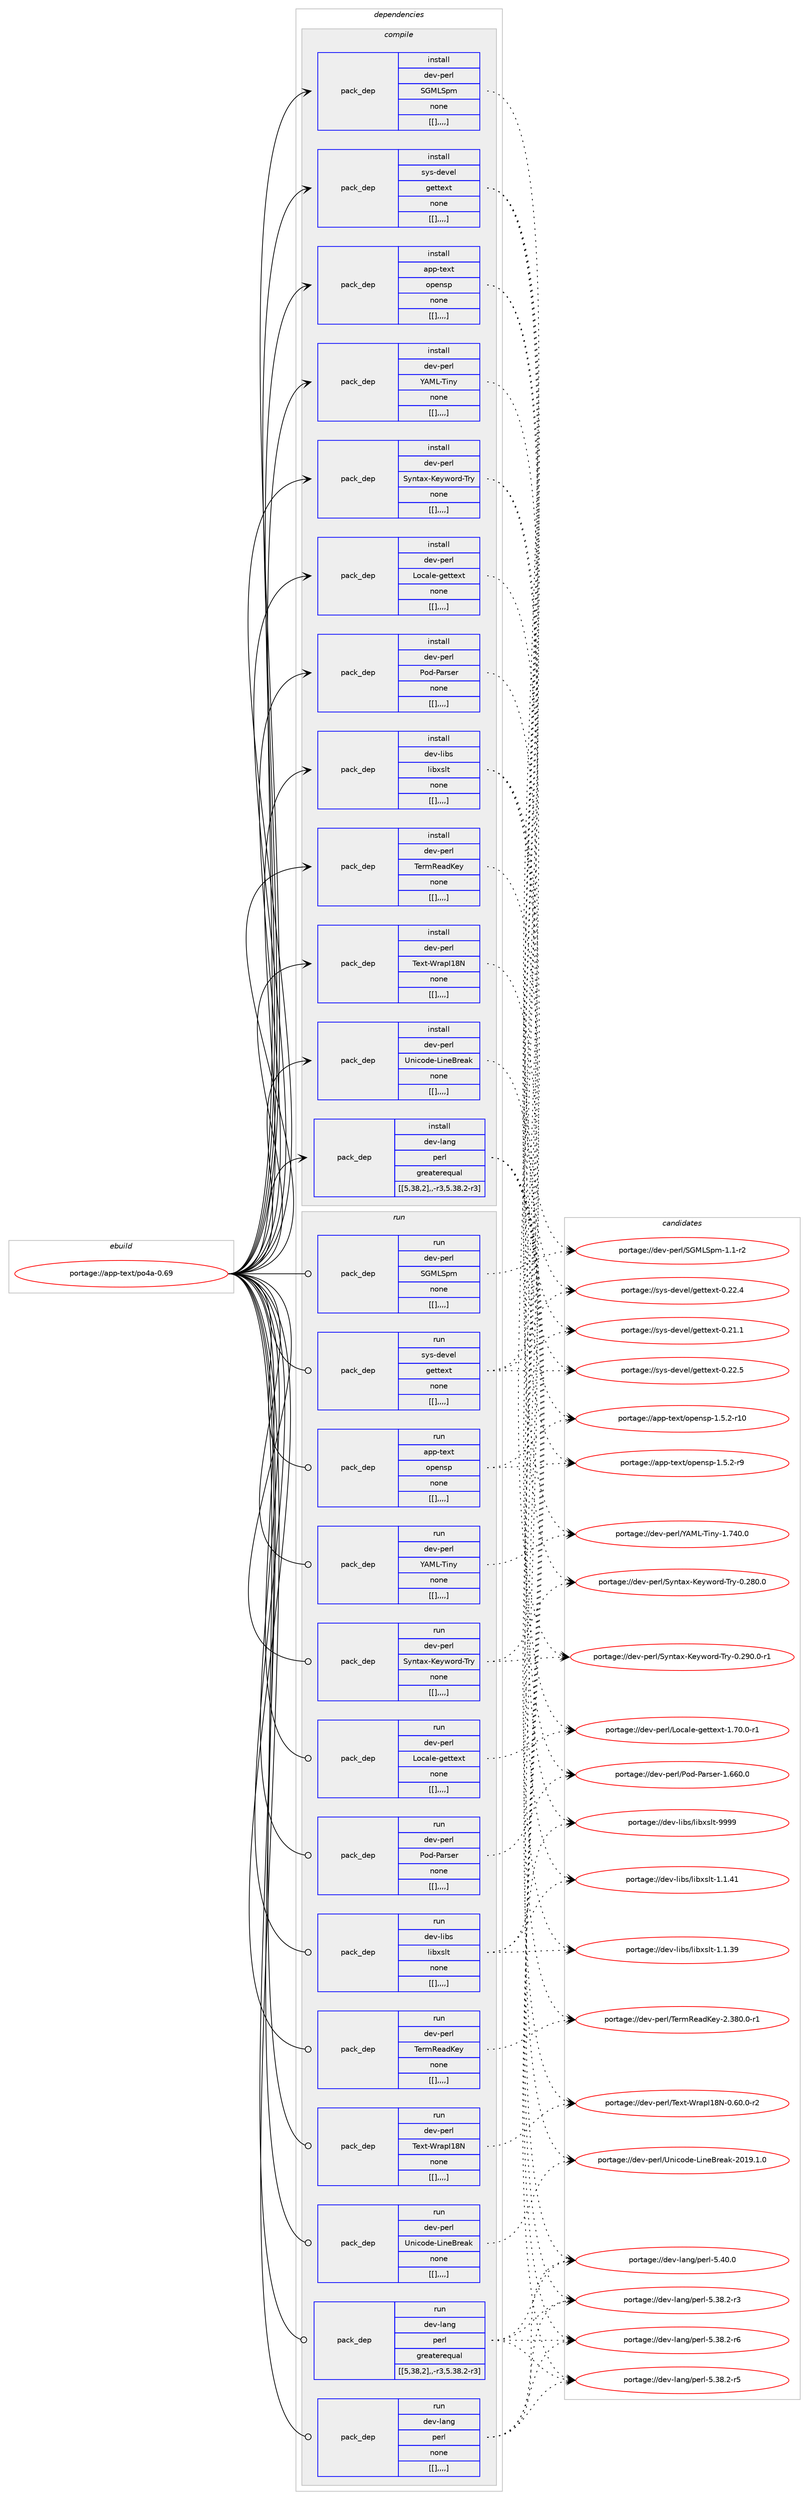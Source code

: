 digraph prolog {

# *************
# Graph options
# *************

newrank=true;
concentrate=true;
compound=true;
graph [rankdir=LR,fontname=Helvetica,fontsize=10,ranksep=1.5];#, ranksep=2.5, nodesep=0.2];
edge  [arrowhead=vee];
node  [fontname=Helvetica,fontsize=10];

# **********
# The ebuild
# **********

subgraph cluster_leftcol {
color=gray;
label=<<i>ebuild</i>>;
id [label="portage://app-text/po4a-0.69", color=red, width=4, href="../app-text/po4a-0.69.svg"];
}

# ****************
# The dependencies
# ****************

subgraph cluster_midcol {
color=gray;
label=<<i>dependencies</i>>;
subgraph cluster_compile {
fillcolor="#eeeeee";
style=filled;
label=<<i>compile</i>>;
subgraph pack41655 {
dependency57718 [label=<<TABLE BORDER="0" CELLBORDER="1" CELLSPACING="0" CELLPADDING="4" WIDTH="220"><TR><TD ROWSPAN="6" CELLPADDING="30">pack_dep</TD></TR><TR><TD WIDTH="110">install</TD></TR><TR><TD>app-text</TD></TR><TR><TD>opensp</TD></TR><TR><TD>none</TD></TR><TR><TD>[[],,,,]</TD></TR></TABLE>>, shape=none, color=blue];
}
id:e -> dependency57718:w [weight=20,style="solid",arrowhead="vee"];
subgraph pack41656 {
dependency57719 [label=<<TABLE BORDER="0" CELLBORDER="1" CELLSPACING="0" CELLPADDING="4" WIDTH="220"><TR><TD ROWSPAN="6" CELLPADDING="30">pack_dep</TD></TR><TR><TD WIDTH="110">install</TD></TR><TR><TD>dev-lang</TD></TR><TR><TD>perl</TD></TR><TR><TD>greaterequal</TD></TR><TR><TD>[[5,38,2],,-r3,5.38.2-r3]</TD></TR></TABLE>>, shape=none, color=blue];
}
id:e -> dependency57719:w [weight=20,style="solid",arrowhead="vee"];
subgraph pack41657 {
dependency57720 [label=<<TABLE BORDER="0" CELLBORDER="1" CELLSPACING="0" CELLPADDING="4" WIDTH="220"><TR><TD ROWSPAN="6" CELLPADDING="30">pack_dep</TD></TR><TR><TD WIDTH="110">install</TD></TR><TR><TD>dev-libs</TD></TR><TR><TD>libxslt</TD></TR><TR><TD>none</TD></TR><TR><TD>[[],,,,]</TD></TR></TABLE>>, shape=none, color=blue];
}
id:e -> dependency57720:w [weight=20,style="solid",arrowhead="vee"];
subgraph pack41658 {
dependency57721 [label=<<TABLE BORDER="0" CELLBORDER="1" CELLSPACING="0" CELLPADDING="4" WIDTH="220"><TR><TD ROWSPAN="6" CELLPADDING="30">pack_dep</TD></TR><TR><TD WIDTH="110">install</TD></TR><TR><TD>dev-perl</TD></TR><TR><TD>Locale-gettext</TD></TR><TR><TD>none</TD></TR><TR><TD>[[],,,,]</TD></TR></TABLE>>, shape=none, color=blue];
}
id:e -> dependency57721:w [weight=20,style="solid",arrowhead="vee"];
subgraph pack41659 {
dependency57722 [label=<<TABLE BORDER="0" CELLBORDER="1" CELLSPACING="0" CELLPADDING="4" WIDTH="220"><TR><TD ROWSPAN="6" CELLPADDING="30">pack_dep</TD></TR><TR><TD WIDTH="110">install</TD></TR><TR><TD>dev-perl</TD></TR><TR><TD>Pod-Parser</TD></TR><TR><TD>none</TD></TR><TR><TD>[[],,,,]</TD></TR></TABLE>>, shape=none, color=blue];
}
id:e -> dependency57722:w [weight=20,style="solid",arrowhead="vee"];
subgraph pack41660 {
dependency57723 [label=<<TABLE BORDER="0" CELLBORDER="1" CELLSPACING="0" CELLPADDING="4" WIDTH="220"><TR><TD ROWSPAN="6" CELLPADDING="30">pack_dep</TD></TR><TR><TD WIDTH="110">install</TD></TR><TR><TD>dev-perl</TD></TR><TR><TD>SGMLSpm</TD></TR><TR><TD>none</TD></TR><TR><TD>[[],,,,]</TD></TR></TABLE>>, shape=none, color=blue];
}
id:e -> dependency57723:w [weight=20,style="solid",arrowhead="vee"];
subgraph pack41661 {
dependency57724 [label=<<TABLE BORDER="0" CELLBORDER="1" CELLSPACING="0" CELLPADDING="4" WIDTH="220"><TR><TD ROWSPAN="6" CELLPADDING="30">pack_dep</TD></TR><TR><TD WIDTH="110">install</TD></TR><TR><TD>dev-perl</TD></TR><TR><TD>Syntax-Keyword-Try</TD></TR><TR><TD>none</TD></TR><TR><TD>[[],,,,]</TD></TR></TABLE>>, shape=none, color=blue];
}
id:e -> dependency57724:w [weight=20,style="solid",arrowhead="vee"];
subgraph pack41662 {
dependency57725 [label=<<TABLE BORDER="0" CELLBORDER="1" CELLSPACING="0" CELLPADDING="4" WIDTH="220"><TR><TD ROWSPAN="6" CELLPADDING="30">pack_dep</TD></TR><TR><TD WIDTH="110">install</TD></TR><TR><TD>dev-perl</TD></TR><TR><TD>TermReadKey</TD></TR><TR><TD>none</TD></TR><TR><TD>[[],,,,]</TD></TR></TABLE>>, shape=none, color=blue];
}
id:e -> dependency57725:w [weight=20,style="solid",arrowhead="vee"];
subgraph pack41663 {
dependency57726 [label=<<TABLE BORDER="0" CELLBORDER="1" CELLSPACING="0" CELLPADDING="4" WIDTH="220"><TR><TD ROWSPAN="6" CELLPADDING="30">pack_dep</TD></TR><TR><TD WIDTH="110">install</TD></TR><TR><TD>dev-perl</TD></TR><TR><TD>Text-WrapI18N</TD></TR><TR><TD>none</TD></TR><TR><TD>[[],,,,]</TD></TR></TABLE>>, shape=none, color=blue];
}
id:e -> dependency57726:w [weight=20,style="solid",arrowhead="vee"];
subgraph pack41664 {
dependency57727 [label=<<TABLE BORDER="0" CELLBORDER="1" CELLSPACING="0" CELLPADDING="4" WIDTH="220"><TR><TD ROWSPAN="6" CELLPADDING="30">pack_dep</TD></TR><TR><TD WIDTH="110">install</TD></TR><TR><TD>dev-perl</TD></TR><TR><TD>Unicode-LineBreak</TD></TR><TR><TD>none</TD></TR><TR><TD>[[],,,,]</TD></TR></TABLE>>, shape=none, color=blue];
}
id:e -> dependency57727:w [weight=20,style="solid",arrowhead="vee"];
subgraph pack41665 {
dependency57728 [label=<<TABLE BORDER="0" CELLBORDER="1" CELLSPACING="0" CELLPADDING="4" WIDTH="220"><TR><TD ROWSPAN="6" CELLPADDING="30">pack_dep</TD></TR><TR><TD WIDTH="110">install</TD></TR><TR><TD>dev-perl</TD></TR><TR><TD>YAML-Tiny</TD></TR><TR><TD>none</TD></TR><TR><TD>[[],,,,]</TD></TR></TABLE>>, shape=none, color=blue];
}
id:e -> dependency57728:w [weight=20,style="solid",arrowhead="vee"];
subgraph pack41666 {
dependency57729 [label=<<TABLE BORDER="0" CELLBORDER="1" CELLSPACING="0" CELLPADDING="4" WIDTH="220"><TR><TD ROWSPAN="6" CELLPADDING="30">pack_dep</TD></TR><TR><TD WIDTH="110">install</TD></TR><TR><TD>sys-devel</TD></TR><TR><TD>gettext</TD></TR><TR><TD>none</TD></TR><TR><TD>[[],,,,]</TD></TR></TABLE>>, shape=none, color=blue];
}
id:e -> dependency57729:w [weight=20,style="solid",arrowhead="vee"];
}
subgraph cluster_compileandrun {
fillcolor="#eeeeee";
style=filled;
label=<<i>compile and run</i>>;
}
subgraph cluster_run {
fillcolor="#eeeeee";
style=filled;
label=<<i>run</i>>;
subgraph pack41667 {
dependency57730 [label=<<TABLE BORDER="0" CELLBORDER="1" CELLSPACING="0" CELLPADDING="4" WIDTH="220"><TR><TD ROWSPAN="6" CELLPADDING="30">pack_dep</TD></TR><TR><TD WIDTH="110">run</TD></TR><TR><TD>app-text</TD></TR><TR><TD>opensp</TD></TR><TR><TD>none</TD></TR><TR><TD>[[],,,,]</TD></TR></TABLE>>, shape=none, color=blue];
}
id:e -> dependency57730:w [weight=20,style="solid",arrowhead="odot"];
subgraph pack41668 {
dependency57731 [label=<<TABLE BORDER="0" CELLBORDER="1" CELLSPACING="0" CELLPADDING="4" WIDTH="220"><TR><TD ROWSPAN="6" CELLPADDING="30">pack_dep</TD></TR><TR><TD WIDTH="110">run</TD></TR><TR><TD>dev-lang</TD></TR><TR><TD>perl</TD></TR><TR><TD>greaterequal</TD></TR><TR><TD>[[5,38,2],,-r3,5.38.2-r3]</TD></TR></TABLE>>, shape=none, color=blue];
}
id:e -> dependency57731:w [weight=20,style="solid",arrowhead="odot"];
subgraph pack41669 {
dependency57732 [label=<<TABLE BORDER="0" CELLBORDER="1" CELLSPACING="0" CELLPADDING="4" WIDTH="220"><TR><TD ROWSPAN="6" CELLPADDING="30">pack_dep</TD></TR><TR><TD WIDTH="110">run</TD></TR><TR><TD>dev-lang</TD></TR><TR><TD>perl</TD></TR><TR><TD>none</TD></TR><TR><TD>[[],,,,]</TD></TR></TABLE>>, shape=none, color=blue];
}
id:e -> dependency57732:w [weight=20,style="solid",arrowhead="odot"];
subgraph pack41670 {
dependency57733 [label=<<TABLE BORDER="0" CELLBORDER="1" CELLSPACING="0" CELLPADDING="4" WIDTH="220"><TR><TD ROWSPAN="6" CELLPADDING="30">pack_dep</TD></TR><TR><TD WIDTH="110">run</TD></TR><TR><TD>dev-libs</TD></TR><TR><TD>libxslt</TD></TR><TR><TD>none</TD></TR><TR><TD>[[],,,,]</TD></TR></TABLE>>, shape=none, color=blue];
}
id:e -> dependency57733:w [weight=20,style="solid",arrowhead="odot"];
subgraph pack41671 {
dependency57734 [label=<<TABLE BORDER="0" CELLBORDER="1" CELLSPACING="0" CELLPADDING="4" WIDTH="220"><TR><TD ROWSPAN="6" CELLPADDING="30">pack_dep</TD></TR><TR><TD WIDTH="110">run</TD></TR><TR><TD>dev-perl</TD></TR><TR><TD>Locale-gettext</TD></TR><TR><TD>none</TD></TR><TR><TD>[[],,,,]</TD></TR></TABLE>>, shape=none, color=blue];
}
id:e -> dependency57734:w [weight=20,style="solid",arrowhead="odot"];
subgraph pack41672 {
dependency57735 [label=<<TABLE BORDER="0" CELLBORDER="1" CELLSPACING="0" CELLPADDING="4" WIDTH="220"><TR><TD ROWSPAN="6" CELLPADDING="30">pack_dep</TD></TR><TR><TD WIDTH="110">run</TD></TR><TR><TD>dev-perl</TD></TR><TR><TD>Pod-Parser</TD></TR><TR><TD>none</TD></TR><TR><TD>[[],,,,]</TD></TR></TABLE>>, shape=none, color=blue];
}
id:e -> dependency57735:w [weight=20,style="solid",arrowhead="odot"];
subgraph pack41673 {
dependency57736 [label=<<TABLE BORDER="0" CELLBORDER="1" CELLSPACING="0" CELLPADDING="4" WIDTH="220"><TR><TD ROWSPAN="6" CELLPADDING="30">pack_dep</TD></TR><TR><TD WIDTH="110">run</TD></TR><TR><TD>dev-perl</TD></TR><TR><TD>SGMLSpm</TD></TR><TR><TD>none</TD></TR><TR><TD>[[],,,,]</TD></TR></TABLE>>, shape=none, color=blue];
}
id:e -> dependency57736:w [weight=20,style="solid",arrowhead="odot"];
subgraph pack41674 {
dependency57737 [label=<<TABLE BORDER="0" CELLBORDER="1" CELLSPACING="0" CELLPADDING="4" WIDTH="220"><TR><TD ROWSPAN="6" CELLPADDING="30">pack_dep</TD></TR><TR><TD WIDTH="110">run</TD></TR><TR><TD>dev-perl</TD></TR><TR><TD>Syntax-Keyword-Try</TD></TR><TR><TD>none</TD></TR><TR><TD>[[],,,,]</TD></TR></TABLE>>, shape=none, color=blue];
}
id:e -> dependency57737:w [weight=20,style="solid",arrowhead="odot"];
subgraph pack41675 {
dependency57738 [label=<<TABLE BORDER="0" CELLBORDER="1" CELLSPACING="0" CELLPADDING="4" WIDTH="220"><TR><TD ROWSPAN="6" CELLPADDING="30">pack_dep</TD></TR><TR><TD WIDTH="110">run</TD></TR><TR><TD>dev-perl</TD></TR><TR><TD>TermReadKey</TD></TR><TR><TD>none</TD></TR><TR><TD>[[],,,,]</TD></TR></TABLE>>, shape=none, color=blue];
}
id:e -> dependency57738:w [weight=20,style="solid",arrowhead="odot"];
subgraph pack41676 {
dependency57739 [label=<<TABLE BORDER="0" CELLBORDER="1" CELLSPACING="0" CELLPADDING="4" WIDTH="220"><TR><TD ROWSPAN="6" CELLPADDING="30">pack_dep</TD></TR><TR><TD WIDTH="110">run</TD></TR><TR><TD>dev-perl</TD></TR><TR><TD>Text-WrapI18N</TD></TR><TR><TD>none</TD></TR><TR><TD>[[],,,,]</TD></TR></TABLE>>, shape=none, color=blue];
}
id:e -> dependency57739:w [weight=20,style="solid",arrowhead="odot"];
subgraph pack41677 {
dependency57740 [label=<<TABLE BORDER="0" CELLBORDER="1" CELLSPACING="0" CELLPADDING="4" WIDTH="220"><TR><TD ROWSPAN="6" CELLPADDING="30">pack_dep</TD></TR><TR><TD WIDTH="110">run</TD></TR><TR><TD>dev-perl</TD></TR><TR><TD>Unicode-LineBreak</TD></TR><TR><TD>none</TD></TR><TR><TD>[[],,,,]</TD></TR></TABLE>>, shape=none, color=blue];
}
id:e -> dependency57740:w [weight=20,style="solid",arrowhead="odot"];
subgraph pack41678 {
dependency57741 [label=<<TABLE BORDER="0" CELLBORDER="1" CELLSPACING="0" CELLPADDING="4" WIDTH="220"><TR><TD ROWSPAN="6" CELLPADDING="30">pack_dep</TD></TR><TR><TD WIDTH="110">run</TD></TR><TR><TD>dev-perl</TD></TR><TR><TD>YAML-Tiny</TD></TR><TR><TD>none</TD></TR><TR><TD>[[],,,,]</TD></TR></TABLE>>, shape=none, color=blue];
}
id:e -> dependency57741:w [weight=20,style="solid",arrowhead="odot"];
subgraph pack41679 {
dependency57742 [label=<<TABLE BORDER="0" CELLBORDER="1" CELLSPACING="0" CELLPADDING="4" WIDTH="220"><TR><TD ROWSPAN="6" CELLPADDING="30">pack_dep</TD></TR><TR><TD WIDTH="110">run</TD></TR><TR><TD>sys-devel</TD></TR><TR><TD>gettext</TD></TR><TR><TD>none</TD></TR><TR><TD>[[],,,,]</TD></TR></TABLE>>, shape=none, color=blue];
}
id:e -> dependency57742:w [weight=20,style="solid",arrowhead="odot"];
}
}

# **************
# The candidates
# **************

subgraph cluster_choices {
rank=same;
color=gray;
label=<<i>candidates</i>>;

subgraph choice41655 {
color=black;
nodesep=1;
choice9711211245116101120116471111121011101151124549465346504511457 [label="portage://app-text/opensp-1.5.2-r9", color=red, width=4,href="../app-text/opensp-1.5.2-r9.svg"];
choice971121124511610112011647111112101110115112454946534650451144948 [label="portage://app-text/opensp-1.5.2-r10", color=red, width=4,href="../app-text/opensp-1.5.2-r10.svg"];
dependency57718:e -> choice9711211245116101120116471111121011101151124549465346504511457:w [style=dotted,weight="100"];
dependency57718:e -> choice971121124511610112011647111112101110115112454946534650451144948:w [style=dotted,weight="100"];
}
subgraph choice41656 {
color=black;
nodesep=1;
choice10010111845108971101034711210111410845534652484648 [label="portage://dev-lang/perl-5.40.0", color=red, width=4,href="../dev-lang/perl-5.40.0.svg"];
choice100101118451089711010347112101114108455346515646504511454 [label="portage://dev-lang/perl-5.38.2-r6", color=red, width=4,href="../dev-lang/perl-5.38.2-r6.svg"];
choice100101118451089711010347112101114108455346515646504511453 [label="portage://dev-lang/perl-5.38.2-r5", color=red, width=4,href="../dev-lang/perl-5.38.2-r5.svg"];
choice100101118451089711010347112101114108455346515646504511451 [label="portage://dev-lang/perl-5.38.2-r3", color=red, width=4,href="../dev-lang/perl-5.38.2-r3.svg"];
dependency57719:e -> choice10010111845108971101034711210111410845534652484648:w [style=dotted,weight="100"];
dependency57719:e -> choice100101118451089711010347112101114108455346515646504511454:w [style=dotted,weight="100"];
dependency57719:e -> choice100101118451089711010347112101114108455346515646504511453:w [style=dotted,weight="100"];
dependency57719:e -> choice100101118451089711010347112101114108455346515646504511451:w [style=dotted,weight="100"];
}
subgraph choice41657 {
color=black;
nodesep=1;
choice100101118451081059811547108105981201151081164557575757 [label="portage://dev-libs/libxslt-9999", color=red, width=4,href="../dev-libs/libxslt-9999.svg"];
choice1001011184510810598115471081059812011510811645494649465249 [label="portage://dev-libs/libxslt-1.1.41", color=red, width=4,href="../dev-libs/libxslt-1.1.41.svg"];
choice1001011184510810598115471081059812011510811645494649465157 [label="portage://dev-libs/libxslt-1.1.39", color=red, width=4,href="../dev-libs/libxslt-1.1.39.svg"];
dependency57720:e -> choice100101118451081059811547108105981201151081164557575757:w [style=dotted,weight="100"];
dependency57720:e -> choice1001011184510810598115471081059812011510811645494649465249:w [style=dotted,weight="100"];
dependency57720:e -> choice1001011184510810598115471081059812011510811645494649465157:w [style=dotted,weight="100"];
}
subgraph choice41658 {
color=black;
nodesep=1;
choice100101118451121011141084776111999710810145103101116116101120116454946554846484511449 [label="portage://dev-perl/Locale-gettext-1.70.0-r1", color=red, width=4,href="../dev-perl/Locale-gettext-1.70.0-r1.svg"];
dependency57721:e -> choice100101118451121011141084776111999710810145103101116116101120116454946554846484511449:w [style=dotted,weight="100"];
}
subgraph choice41659 {
color=black;
nodesep=1;
choice1001011184511210111410847801111004580971141151011144549465454484648 [label="portage://dev-perl/Pod-Parser-1.660.0", color=red, width=4,href="../dev-perl/Pod-Parser-1.660.0.svg"];
dependency57722:e -> choice1001011184511210111410847801111004580971141151011144549465454484648:w [style=dotted,weight="100"];
}
subgraph choice41660 {
color=black;
nodesep=1;
choice10010111845112101114108478371777683112109454946494511450 [label="portage://dev-perl/SGMLSpm-1.1-r2", color=red, width=4,href="../dev-perl/SGMLSpm-1.1-r2.svg"];
dependency57723:e -> choice10010111845112101114108478371777683112109454946494511450:w [style=dotted,weight="100"];
}
subgraph choice41661 {
color=black;
nodesep=1;
choice100101118451121011141084783121110116971204575101121119111114100458411412145484650574846484511449 [label="portage://dev-perl/Syntax-Keyword-Try-0.290.0-r1", color=red, width=4,href="../dev-perl/Syntax-Keyword-Try-0.290.0-r1.svg"];
choice10010111845112101114108478312111011697120457510112111911111410045841141214548465056484648 [label="portage://dev-perl/Syntax-Keyword-Try-0.280.0", color=red, width=4,href="../dev-perl/Syntax-Keyword-Try-0.280.0.svg"];
dependency57724:e -> choice100101118451121011141084783121110116971204575101121119111114100458411412145484650574846484511449:w [style=dotted,weight="100"];
dependency57724:e -> choice10010111845112101114108478312111011697120457510112111911111410045841141214548465056484648:w [style=dotted,weight="100"];
}
subgraph choice41662 {
color=black;
nodesep=1;
choice10010111845112101114108478410111410982101971007510112145504651564846484511449 [label="portage://dev-perl/TermReadKey-2.380.0-r1", color=red, width=4,href="../dev-perl/TermReadKey-2.380.0-r1.svg"];
dependency57725:e -> choice10010111845112101114108478410111410982101971007510112145504651564846484511449:w [style=dotted,weight="100"];
}
subgraph choice41663 {
color=black;
nodesep=1;
choice10010111845112101114108478410112011645871149711273495678454846544846484511450 [label="portage://dev-perl/Text-WrapI18N-0.60.0-r2", color=red, width=4,href="../dev-perl/Text-WrapI18N-0.60.0-r2.svg"];
dependency57726:e -> choice10010111845112101114108478410112011645871149711273495678454846544846484511450:w [style=dotted,weight="100"];
}
subgraph choice41664 {
color=black;
nodesep=1;
choice1001011184511210111410847851101059911110010145761051101016611410197107455048495746494648 [label="portage://dev-perl/Unicode-LineBreak-2019.1.0", color=red, width=4,href="../dev-perl/Unicode-LineBreak-2019.1.0.svg"];
dependency57727:e -> choice1001011184511210111410847851101059911110010145761051101016611410197107455048495746494648:w [style=dotted,weight="100"];
}
subgraph choice41665 {
color=black;
nodesep=1;
choice10010111845112101114108478965777645841051101214549465552484648 [label="portage://dev-perl/YAML-Tiny-1.740.0", color=red, width=4,href="../dev-perl/YAML-Tiny-1.740.0.svg"];
dependency57728:e -> choice10010111845112101114108478965777645841051101214549465552484648:w [style=dotted,weight="100"];
}
subgraph choice41666 {
color=black;
nodesep=1;
choice115121115451001011181011084710310111611610112011645484650504653 [label="portage://sys-devel/gettext-0.22.5", color=red, width=4,href="../sys-devel/gettext-0.22.5.svg"];
choice115121115451001011181011084710310111611610112011645484650504652 [label="portage://sys-devel/gettext-0.22.4", color=red, width=4,href="../sys-devel/gettext-0.22.4.svg"];
choice115121115451001011181011084710310111611610112011645484650494649 [label="portage://sys-devel/gettext-0.21.1", color=red, width=4,href="../sys-devel/gettext-0.21.1.svg"];
dependency57729:e -> choice115121115451001011181011084710310111611610112011645484650504653:w [style=dotted,weight="100"];
dependency57729:e -> choice115121115451001011181011084710310111611610112011645484650504652:w [style=dotted,weight="100"];
dependency57729:e -> choice115121115451001011181011084710310111611610112011645484650494649:w [style=dotted,weight="100"];
}
subgraph choice41667 {
color=black;
nodesep=1;
choice9711211245116101120116471111121011101151124549465346504511457 [label="portage://app-text/opensp-1.5.2-r9", color=red, width=4,href="../app-text/opensp-1.5.2-r9.svg"];
choice971121124511610112011647111112101110115112454946534650451144948 [label="portage://app-text/opensp-1.5.2-r10", color=red, width=4,href="../app-text/opensp-1.5.2-r10.svg"];
dependency57730:e -> choice9711211245116101120116471111121011101151124549465346504511457:w [style=dotted,weight="100"];
dependency57730:e -> choice971121124511610112011647111112101110115112454946534650451144948:w [style=dotted,weight="100"];
}
subgraph choice41668 {
color=black;
nodesep=1;
choice10010111845108971101034711210111410845534652484648 [label="portage://dev-lang/perl-5.40.0", color=red, width=4,href="../dev-lang/perl-5.40.0.svg"];
choice100101118451089711010347112101114108455346515646504511454 [label="portage://dev-lang/perl-5.38.2-r6", color=red, width=4,href="../dev-lang/perl-5.38.2-r6.svg"];
choice100101118451089711010347112101114108455346515646504511453 [label="portage://dev-lang/perl-5.38.2-r5", color=red, width=4,href="../dev-lang/perl-5.38.2-r5.svg"];
choice100101118451089711010347112101114108455346515646504511451 [label="portage://dev-lang/perl-5.38.2-r3", color=red, width=4,href="../dev-lang/perl-5.38.2-r3.svg"];
dependency57731:e -> choice10010111845108971101034711210111410845534652484648:w [style=dotted,weight="100"];
dependency57731:e -> choice100101118451089711010347112101114108455346515646504511454:w [style=dotted,weight="100"];
dependency57731:e -> choice100101118451089711010347112101114108455346515646504511453:w [style=dotted,weight="100"];
dependency57731:e -> choice100101118451089711010347112101114108455346515646504511451:w [style=dotted,weight="100"];
}
subgraph choice41669 {
color=black;
nodesep=1;
choice10010111845108971101034711210111410845534652484648 [label="portage://dev-lang/perl-5.40.0", color=red, width=4,href="../dev-lang/perl-5.40.0.svg"];
choice100101118451089711010347112101114108455346515646504511454 [label="portage://dev-lang/perl-5.38.2-r6", color=red, width=4,href="../dev-lang/perl-5.38.2-r6.svg"];
choice100101118451089711010347112101114108455346515646504511453 [label="portage://dev-lang/perl-5.38.2-r5", color=red, width=4,href="../dev-lang/perl-5.38.2-r5.svg"];
choice100101118451089711010347112101114108455346515646504511451 [label="portage://dev-lang/perl-5.38.2-r3", color=red, width=4,href="../dev-lang/perl-5.38.2-r3.svg"];
dependency57732:e -> choice10010111845108971101034711210111410845534652484648:w [style=dotted,weight="100"];
dependency57732:e -> choice100101118451089711010347112101114108455346515646504511454:w [style=dotted,weight="100"];
dependency57732:e -> choice100101118451089711010347112101114108455346515646504511453:w [style=dotted,weight="100"];
dependency57732:e -> choice100101118451089711010347112101114108455346515646504511451:w [style=dotted,weight="100"];
}
subgraph choice41670 {
color=black;
nodesep=1;
choice100101118451081059811547108105981201151081164557575757 [label="portage://dev-libs/libxslt-9999", color=red, width=4,href="../dev-libs/libxslt-9999.svg"];
choice1001011184510810598115471081059812011510811645494649465249 [label="portage://dev-libs/libxslt-1.1.41", color=red, width=4,href="../dev-libs/libxslt-1.1.41.svg"];
choice1001011184510810598115471081059812011510811645494649465157 [label="portage://dev-libs/libxslt-1.1.39", color=red, width=4,href="../dev-libs/libxslt-1.1.39.svg"];
dependency57733:e -> choice100101118451081059811547108105981201151081164557575757:w [style=dotted,weight="100"];
dependency57733:e -> choice1001011184510810598115471081059812011510811645494649465249:w [style=dotted,weight="100"];
dependency57733:e -> choice1001011184510810598115471081059812011510811645494649465157:w [style=dotted,weight="100"];
}
subgraph choice41671 {
color=black;
nodesep=1;
choice100101118451121011141084776111999710810145103101116116101120116454946554846484511449 [label="portage://dev-perl/Locale-gettext-1.70.0-r1", color=red, width=4,href="../dev-perl/Locale-gettext-1.70.0-r1.svg"];
dependency57734:e -> choice100101118451121011141084776111999710810145103101116116101120116454946554846484511449:w [style=dotted,weight="100"];
}
subgraph choice41672 {
color=black;
nodesep=1;
choice1001011184511210111410847801111004580971141151011144549465454484648 [label="portage://dev-perl/Pod-Parser-1.660.0", color=red, width=4,href="../dev-perl/Pod-Parser-1.660.0.svg"];
dependency57735:e -> choice1001011184511210111410847801111004580971141151011144549465454484648:w [style=dotted,weight="100"];
}
subgraph choice41673 {
color=black;
nodesep=1;
choice10010111845112101114108478371777683112109454946494511450 [label="portage://dev-perl/SGMLSpm-1.1-r2", color=red, width=4,href="../dev-perl/SGMLSpm-1.1-r2.svg"];
dependency57736:e -> choice10010111845112101114108478371777683112109454946494511450:w [style=dotted,weight="100"];
}
subgraph choice41674 {
color=black;
nodesep=1;
choice100101118451121011141084783121110116971204575101121119111114100458411412145484650574846484511449 [label="portage://dev-perl/Syntax-Keyword-Try-0.290.0-r1", color=red, width=4,href="../dev-perl/Syntax-Keyword-Try-0.290.0-r1.svg"];
choice10010111845112101114108478312111011697120457510112111911111410045841141214548465056484648 [label="portage://dev-perl/Syntax-Keyword-Try-0.280.0", color=red, width=4,href="../dev-perl/Syntax-Keyword-Try-0.280.0.svg"];
dependency57737:e -> choice100101118451121011141084783121110116971204575101121119111114100458411412145484650574846484511449:w [style=dotted,weight="100"];
dependency57737:e -> choice10010111845112101114108478312111011697120457510112111911111410045841141214548465056484648:w [style=dotted,weight="100"];
}
subgraph choice41675 {
color=black;
nodesep=1;
choice10010111845112101114108478410111410982101971007510112145504651564846484511449 [label="portage://dev-perl/TermReadKey-2.380.0-r1", color=red, width=4,href="../dev-perl/TermReadKey-2.380.0-r1.svg"];
dependency57738:e -> choice10010111845112101114108478410111410982101971007510112145504651564846484511449:w [style=dotted,weight="100"];
}
subgraph choice41676 {
color=black;
nodesep=1;
choice10010111845112101114108478410112011645871149711273495678454846544846484511450 [label="portage://dev-perl/Text-WrapI18N-0.60.0-r2", color=red, width=4,href="../dev-perl/Text-WrapI18N-0.60.0-r2.svg"];
dependency57739:e -> choice10010111845112101114108478410112011645871149711273495678454846544846484511450:w [style=dotted,weight="100"];
}
subgraph choice41677 {
color=black;
nodesep=1;
choice1001011184511210111410847851101059911110010145761051101016611410197107455048495746494648 [label="portage://dev-perl/Unicode-LineBreak-2019.1.0", color=red, width=4,href="../dev-perl/Unicode-LineBreak-2019.1.0.svg"];
dependency57740:e -> choice1001011184511210111410847851101059911110010145761051101016611410197107455048495746494648:w [style=dotted,weight="100"];
}
subgraph choice41678 {
color=black;
nodesep=1;
choice10010111845112101114108478965777645841051101214549465552484648 [label="portage://dev-perl/YAML-Tiny-1.740.0", color=red, width=4,href="../dev-perl/YAML-Tiny-1.740.0.svg"];
dependency57741:e -> choice10010111845112101114108478965777645841051101214549465552484648:w [style=dotted,weight="100"];
}
subgraph choice41679 {
color=black;
nodesep=1;
choice115121115451001011181011084710310111611610112011645484650504653 [label="portage://sys-devel/gettext-0.22.5", color=red, width=4,href="../sys-devel/gettext-0.22.5.svg"];
choice115121115451001011181011084710310111611610112011645484650504652 [label="portage://sys-devel/gettext-0.22.4", color=red, width=4,href="../sys-devel/gettext-0.22.4.svg"];
choice115121115451001011181011084710310111611610112011645484650494649 [label="portage://sys-devel/gettext-0.21.1", color=red, width=4,href="../sys-devel/gettext-0.21.1.svg"];
dependency57742:e -> choice115121115451001011181011084710310111611610112011645484650504653:w [style=dotted,weight="100"];
dependency57742:e -> choice115121115451001011181011084710310111611610112011645484650504652:w [style=dotted,weight="100"];
dependency57742:e -> choice115121115451001011181011084710310111611610112011645484650494649:w [style=dotted,weight="100"];
}
}

}
